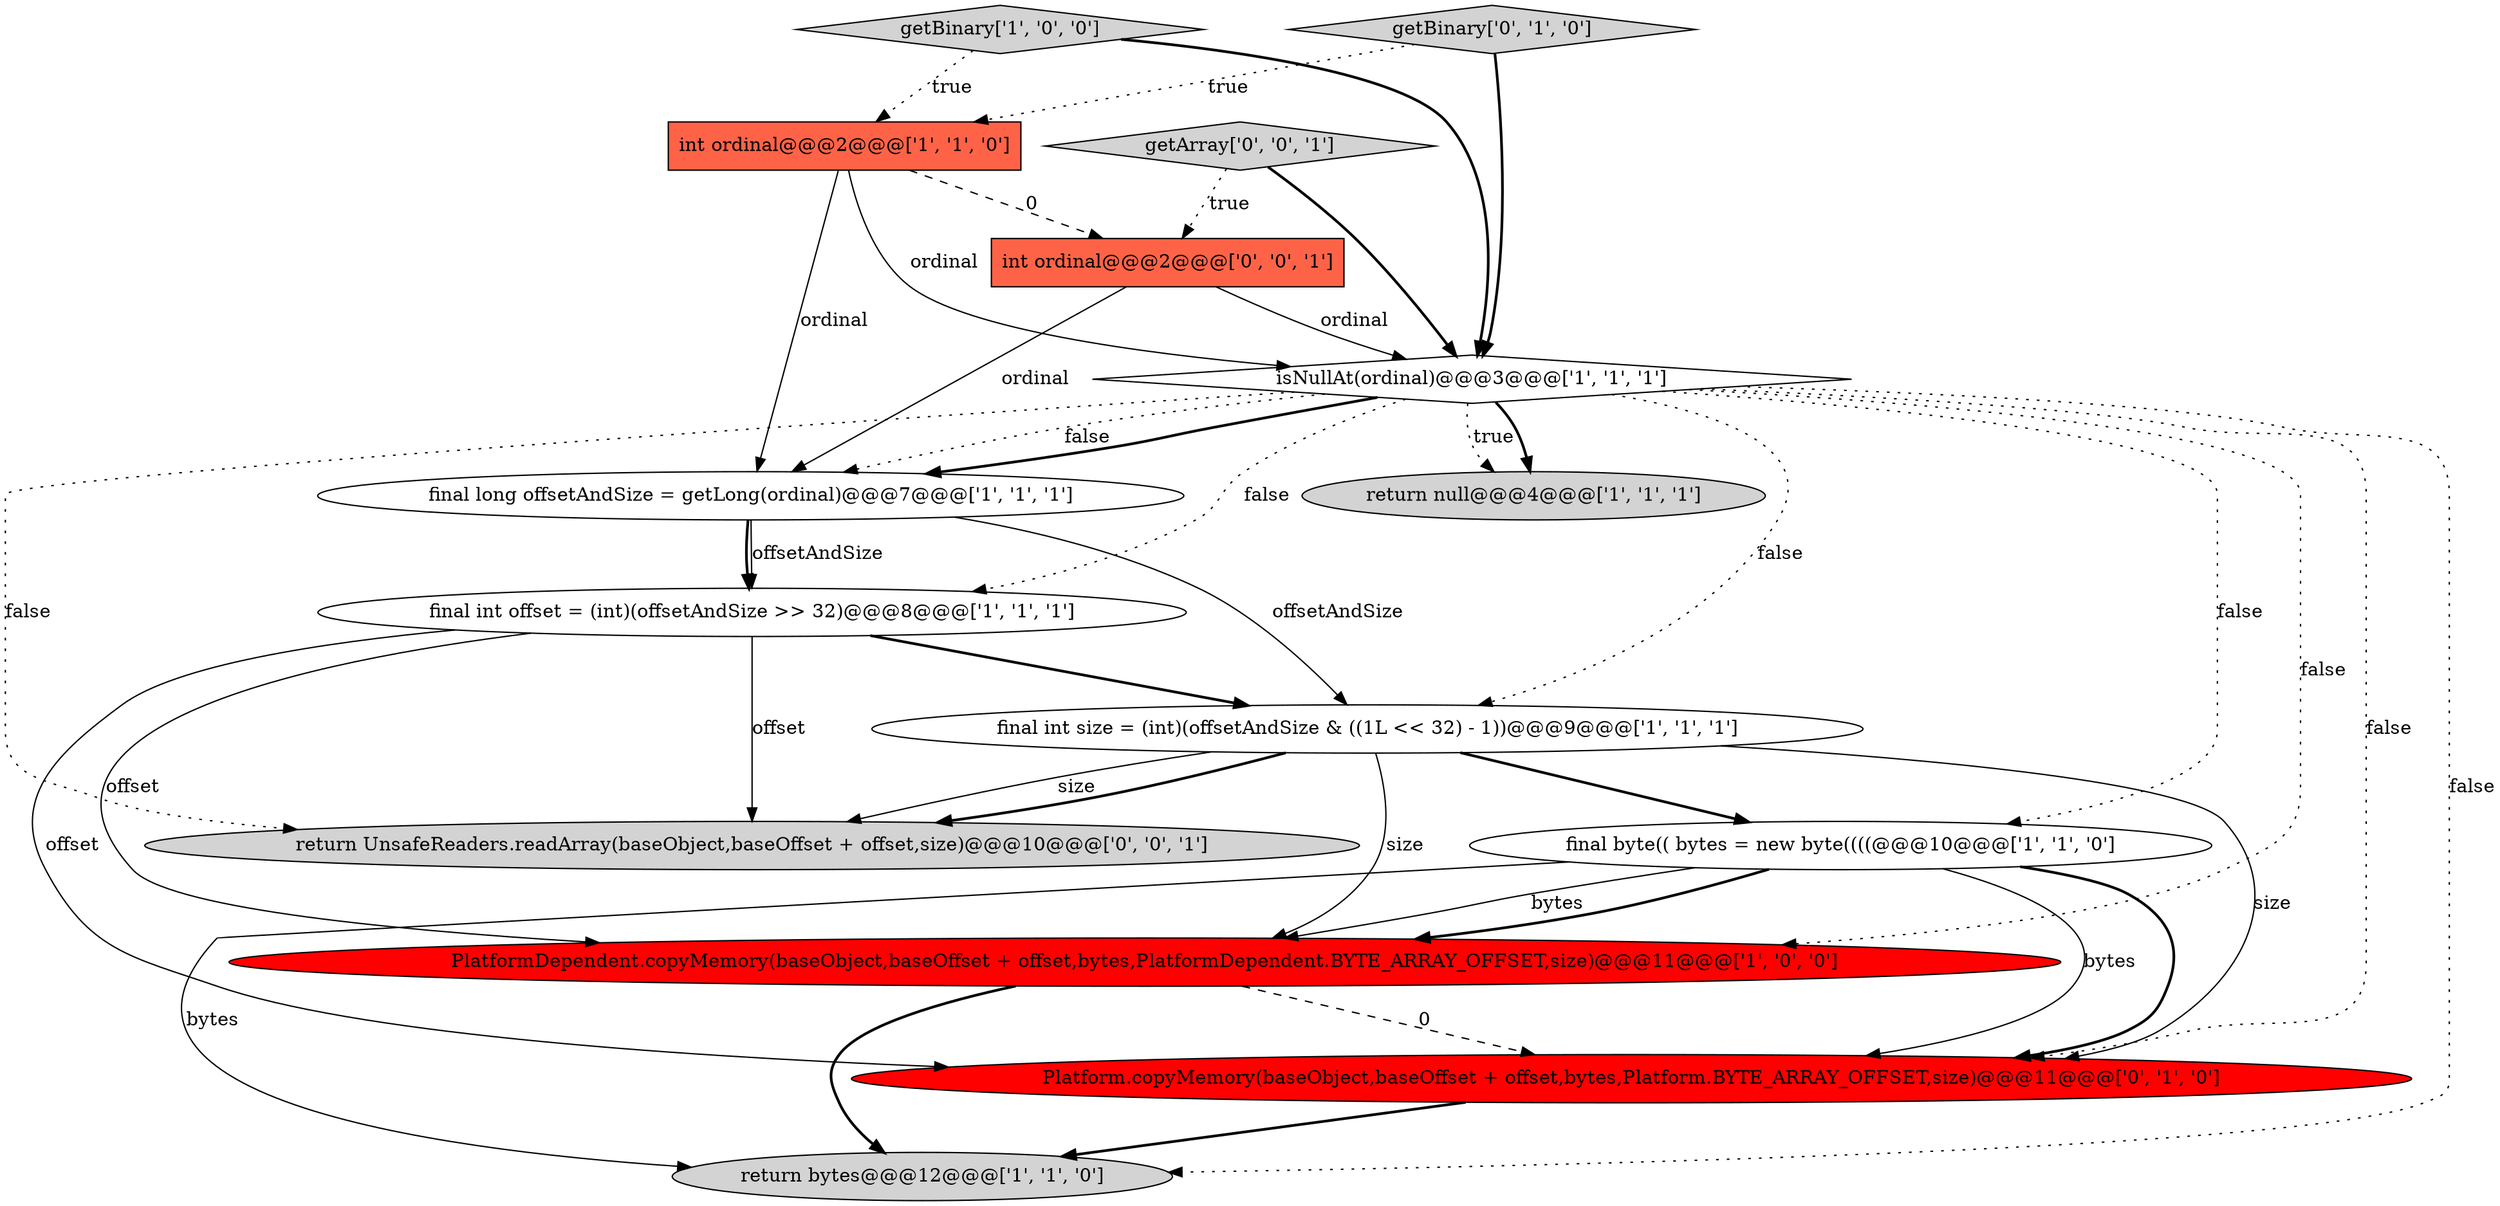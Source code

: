 digraph {
4 [style = filled, label = "isNullAt(ordinal)@@@3@@@['1', '1', '1']", fillcolor = white, shape = diamond image = "AAA0AAABBB1BBB"];
9 [style = filled, label = "return bytes@@@12@@@['1', '1', '0']", fillcolor = lightgray, shape = ellipse image = "AAA0AAABBB1BBB"];
8 [style = filled, label = "int ordinal@@@2@@@['1', '1', '0']", fillcolor = tomato, shape = box image = "AAA0AAABBB1BBB"];
13 [style = filled, label = "int ordinal@@@2@@@['0', '0', '1']", fillcolor = tomato, shape = box image = "AAA0AAABBB3BBB"];
0 [style = filled, label = "return null@@@4@@@['1', '1', '1']", fillcolor = lightgray, shape = ellipse image = "AAA0AAABBB1BBB"];
7 [style = filled, label = "final int size = (int)(offsetAndSize & ((1L << 32) - 1))@@@9@@@['1', '1', '1']", fillcolor = white, shape = ellipse image = "AAA0AAABBB1BBB"];
5 [style = filled, label = "final byte(( bytes = new byte((((@@@10@@@['1', '1', '0']", fillcolor = white, shape = ellipse image = "AAA0AAABBB1BBB"];
2 [style = filled, label = "getBinary['1', '0', '0']", fillcolor = lightgray, shape = diamond image = "AAA0AAABBB1BBB"];
6 [style = filled, label = "final int offset = (int)(offsetAndSize >> 32)@@@8@@@['1', '1', '1']", fillcolor = white, shape = ellipse image = "AAA0AAABBB1BBB"];
10 [style = filled, label = "Platform.copyMemory(baseObject,baseOffset + offset,bytes,Platform.BYTE_ARRAY_OFFSET,size)@@@11@@@['0', '1', '0']", fillcolor = red, shape = ellipse image = "AAA1AAABBB2BBB"];
11 [style = filled, label = "getBinary['0', '1', '0']", fillcolor = lightgray, shape = diamond image = "AAA0AAABBB2BBB"];
14 [style = filled, label = "getArray['0', '0', '1']", fillcolor = lightgray, shape = diamond image = "AAA0AAABBB3BBB"];
1 [style = filled, label = "final long offsetAndSize = getLong(ordinal)@@@7@@@['1', '1', '1']", fillcolor = white, shape = ellipse image = "AAA0AAABBB1BBB"];
3 [style = filled, label = "PlatformDependent.copyMemory(baseObject,baseOffset + offset,bytes,PlatformDependent.BYTE_ARRAY_OFFSET,size)@@@11@@@['1', '0', '0']", fillcolor = red, shape = ellipse image = "AAA1AAABBB1BBB"];
12 [style = filled, label = "return UnsafeReaders.readArray(baseObject,baseOffset + offset,size)@@@10@@@['0', '0', '1']", fillcolor = lightgray, shape = ellipse image = "AAA0AAABBB3BBB"];
5->3 [style = bold, label=""];
5->10 [style = bold, label=""];
4->7 [style = dotted, label="false"];
7->12 [style = solid, label="size"];
7->12 [style = bold, label=""];
7->10 [style = solid, label="size"];
4->0 [style = dotted, label="true"];
11->4 [style = bold, label=""];
4->5 [style = dotted, label="false"];
4->3 [style = dotted, label="false"];
5->9 [style = solid, label="bytes"];
8->1 [style = solid, label="ordinal"];
2->4 [style = bold, label=""];
4->6 [style = dotted, label="false"];
6->3 [style = solid, label="offset"];
14->13 [style = dotted, label="true"];
4->0 [style = bold, label=""];
5->3 [style = solid, label="bytes"];
8->13 [style = dashed, label="0"];
3->9 [style = bold, label=""];
4->9 [style = dotted, label="false"];
8->4 [style = solid, label="ordinal"];
7->5 [style = bold, label=""];
13->4 [style = solid, label="ordinal"];
1->6 [style = bold, label=""];
1->7 [style = solid, label="offsetAndSize"];
1->6 [style = solid, label="offsetAndSize"];
6->10 [style = solid, label="offset"];
13->1 [style = solid, label="ordinal"];
4->12 [style = dotted, label="false"];
7->3 [style = solid, label="size"];
11->8 [style = dotted, label="true"];
6->12 [style = solid, label="offset"];
4->1 [style = dotted, label="false"];
4->1 [style = bold, label=""];
10->9 [style = bold, label=""];
3->10 [style = dashed, label="0"];
6->7 [style = bold, label=""];
4->10 [style = dotted, label="false"];
5->10 [style = solid, label="bytes"];
2->8 [style = dotted, label="true"];
14->4 [style = bold, label=""];
}
